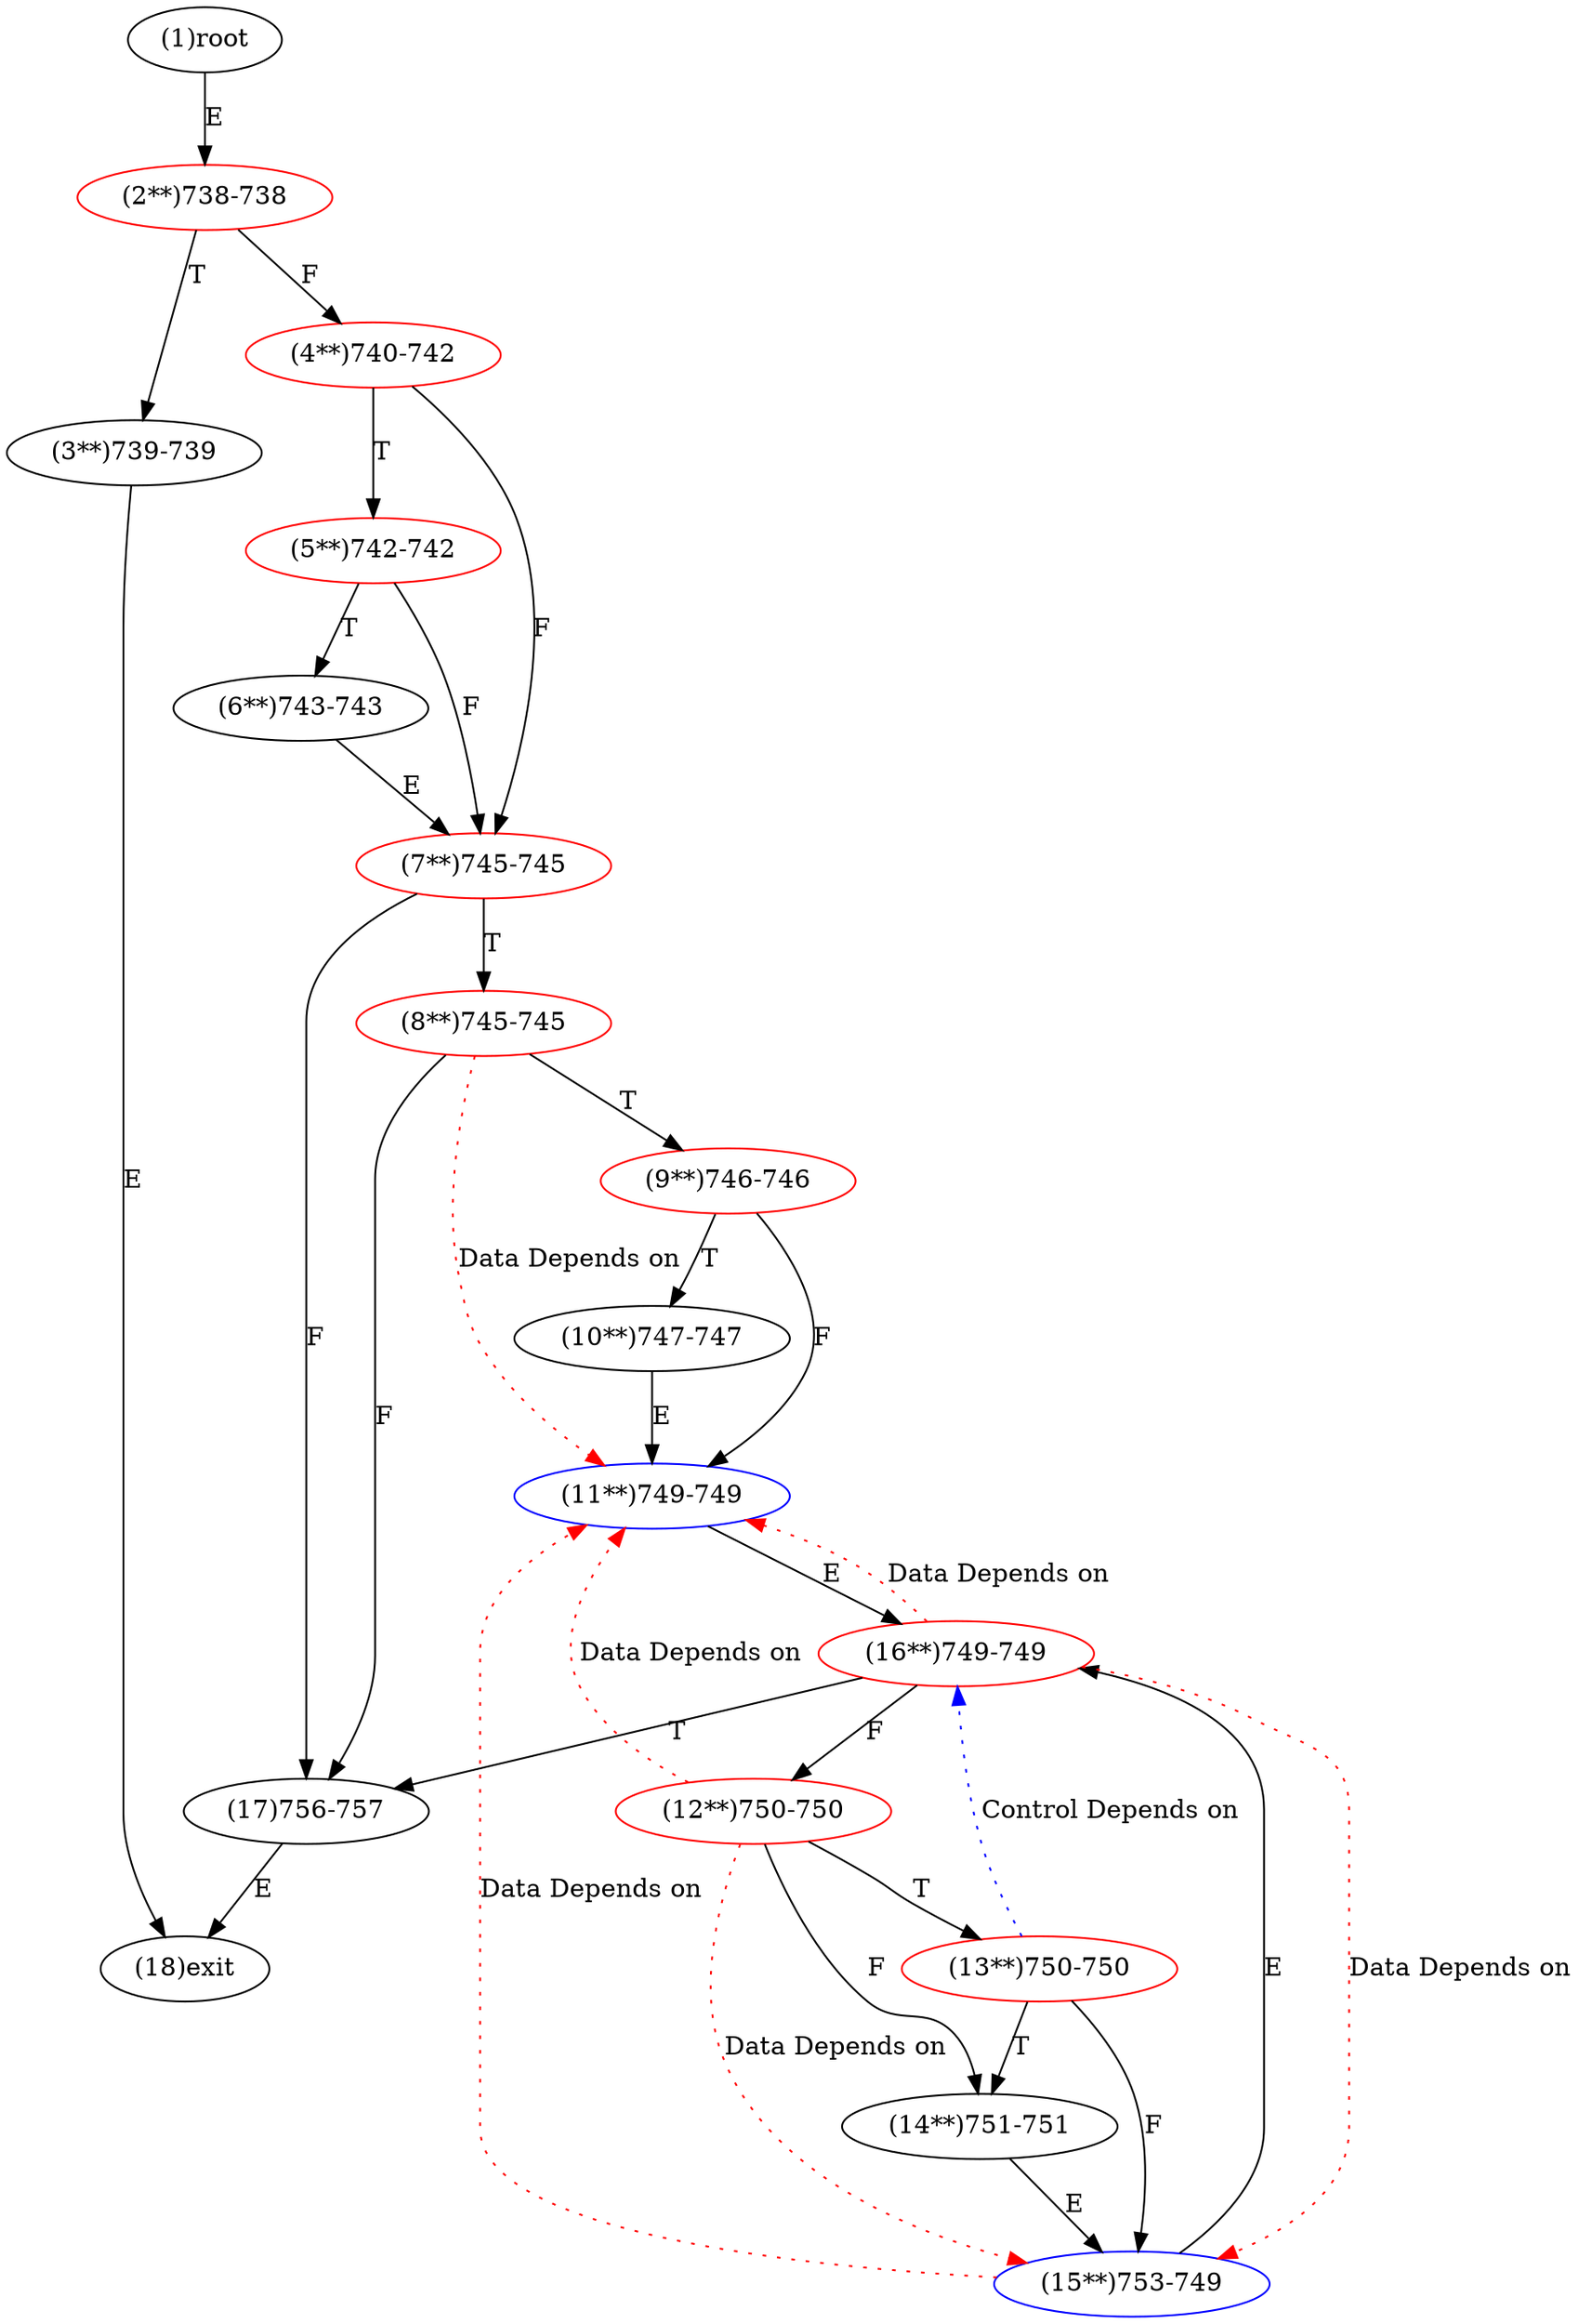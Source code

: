 digraph "" { 
1[ label="(1)root"];
2[ label="(2**)738-738",color=red];
3[ label="(3**)739-739"];
4[ label="(4**)740-742",color=red];
5[ label="(5**)742-742",color=red];
6[ label="(6**)743-743"];
7[ label="(7**)745-745",color=red];
8[ label="(8**)745-745",color=red];
9[ label="(9**)746-746",color=red];
10[ label="(10**)747-747"];
11[ label="(11**)749-749",color=blue];
12[ label="(12**)750-750",color=red];
13[ label="(13**)750-750",color=red];
14[ label="(14**)751-751"];
15[ label="(15**)753-749",color=blue];
17[ label="(17)756-757"];
16[ label="(16**)749-749",color=red];
18[ label="(18)exit"];
1->2[ label="E"];
2->4[ label="F"];
2->3[ label="T"];
3->18[ label="E"];
4->7[ label="F"];
4->5[ label="T"];
5->7[ label="F"];
5->6[ label="T"];
6->7[ label="E"];
7->17[ label="F"];
7->8[ label="T"];
8->17[ label="F"];
8->9[ label="T"];
9->11[ label="F"];
9->10[ label="T"];
10->11[ label="E"];
11->16[ label="E"];
12->14[ label="F"];
12->13[ label="T"];
13->15[ label="F"];
13->14[ label="T"];
14->15[ label="E"];
15->16[ label="E"];
16->12[ label="F"];
16->17[ label="T"];
17->18[ label="E"];
8->11[ color="red" label="Data Depends on" style = dotted ];
12->15[ color="red" label="Data Depends on" style = dotted ];
12->11[ color="red" label="Data Depends on" style = dotted ];
13->16[ color="blue" label="Control Depends on" style = dotted ];
15->11[ color="red" label="Data Depends on" style = dotted ];
16->11[ color="red" label="Data Depends on" style = dotted ];
16->15[ color="red" label="Data Depends on" style = dotted ];
}